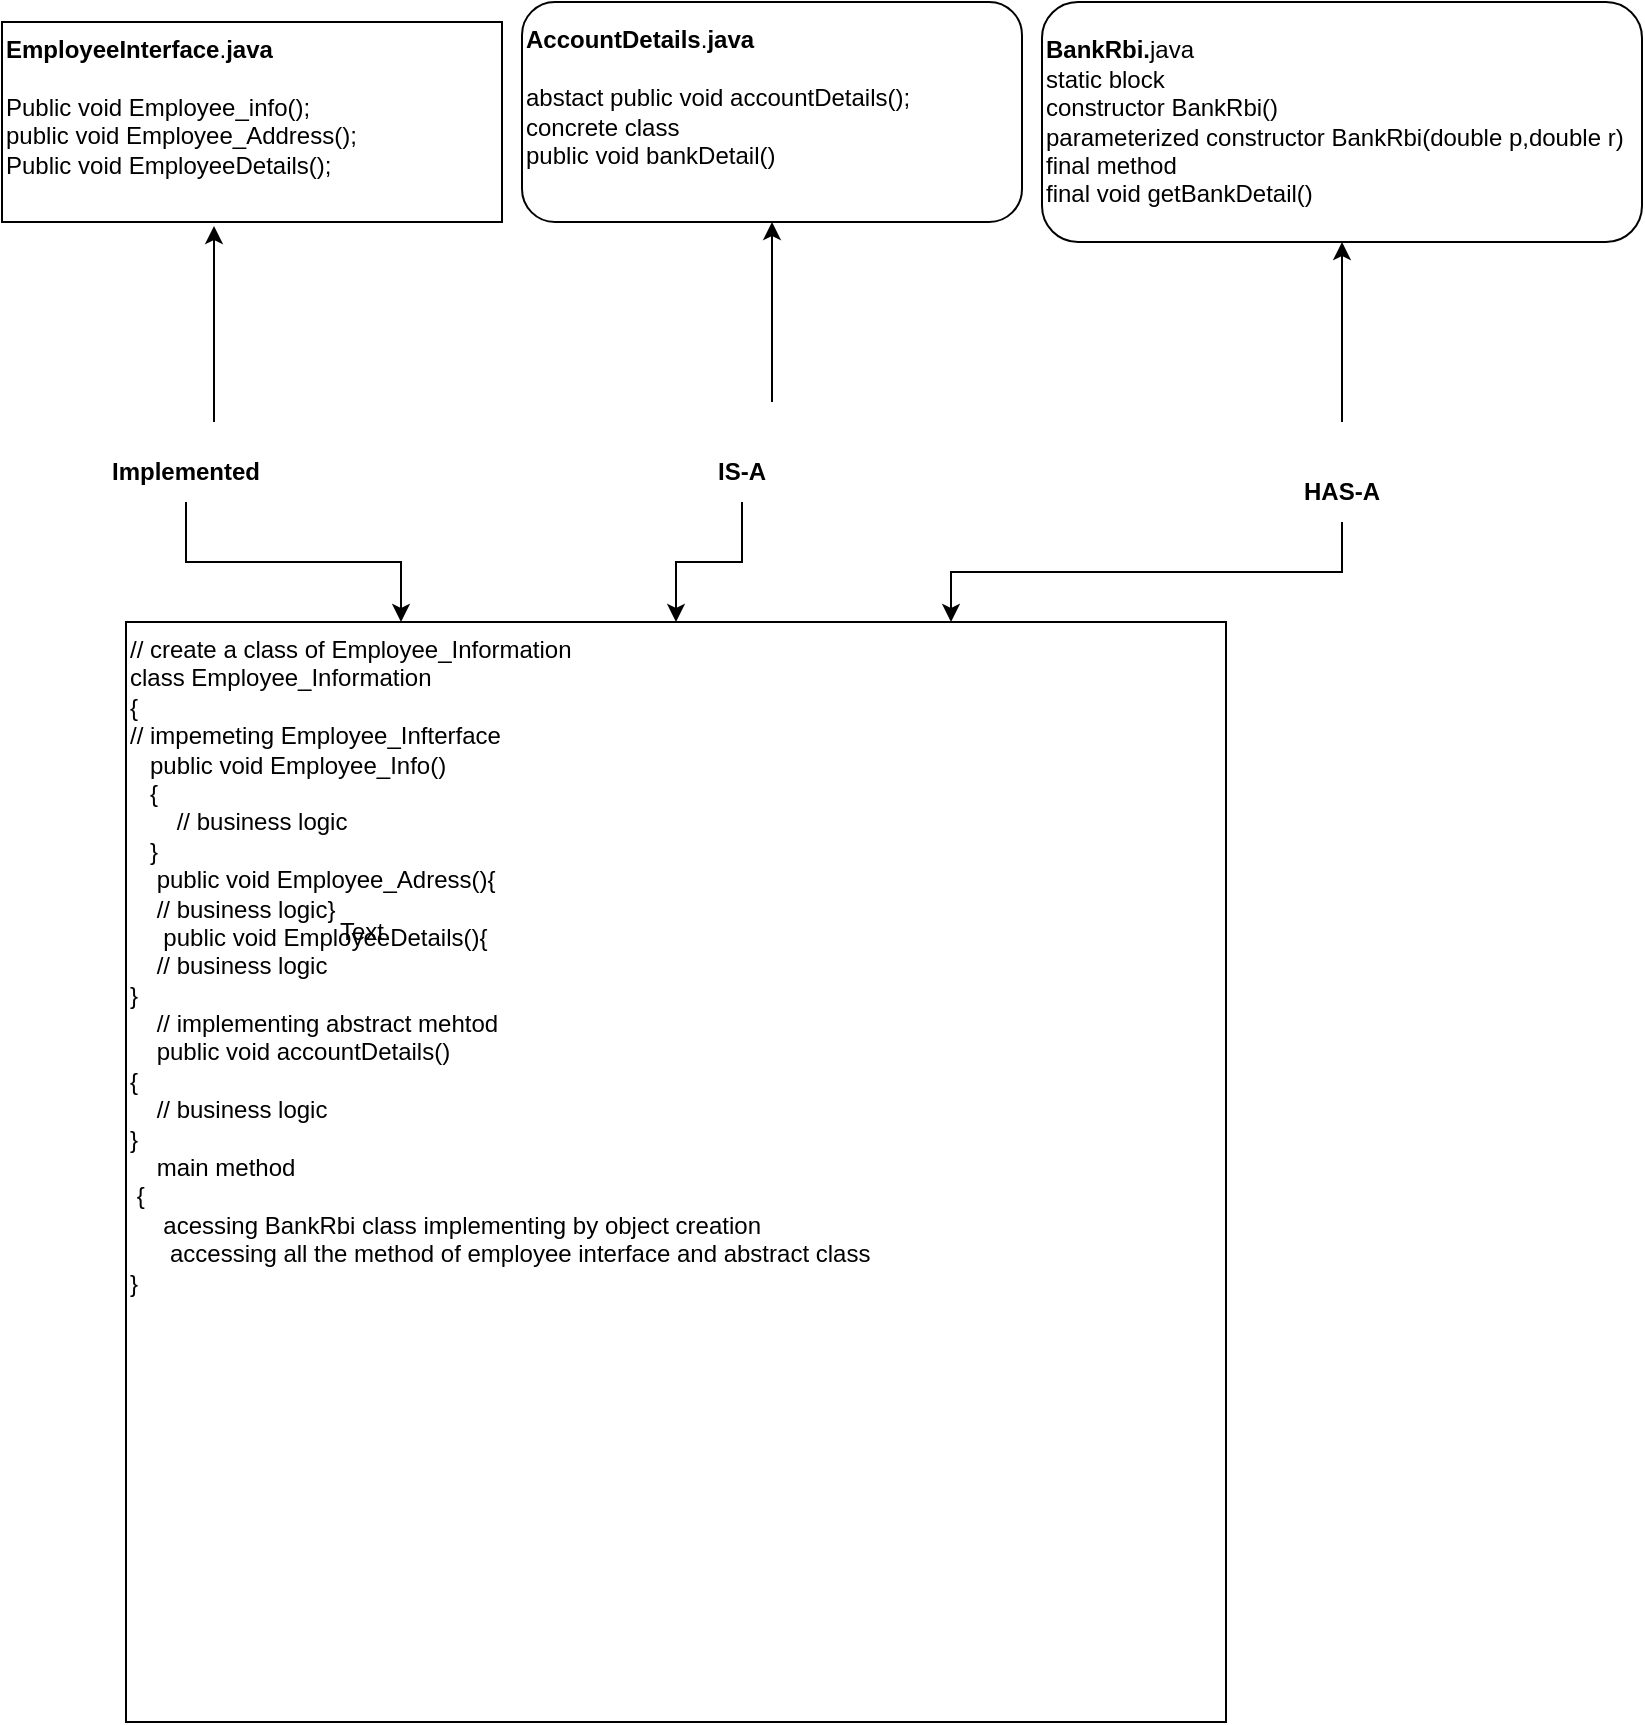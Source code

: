 <mxfile version="24.7.6">
  <diagram name="Page-1" id="WS8-BDc0i_rZHXzA7GtR">
    <mxGraphModel dx="1444" dy="895" grid="1" gridSize="10" guides="1" tooltips="1" connect="1" arrows="1" fold="1" page="1" pageScale="1" pageWidth="850" pageHeight="1100" math="0" shadow="0">
      <root>
        <mxCell id="0" />
        <mxCell id="1" parent="0" />
        <mxCell id="9m2cYU1BHPZYiaqyaieb-2" value="&lt;b&gt;EmployeeInterface&lt;/b&gt;.&lt;b&gt;java&lt;/b&gt;&lt;div&gt;&amp;nbsp;&amp;nbsp;&lt;/div&gt;&lt;div&gt;Public void Employee_info();&lt;/div&gt;&lt;div&gt;public void Employee_Address();&lt;/div&gt;&lt;div&gt;Public void EmployeeDetails();&lt;br&gt;&lt;div&gt;&lt;br&gt;&lt;/div&gt;&lt;/div&gt;" style="rounded=0;whiteSpace=wrap;html=1;align=left;verticalAlign=top;" parent="1" vertex="1">
          <mxGeometry x="90" y="150" width="250" height="100" as="geometry" />
        </mxCell>
        <mxCell id="9m2cYU1BHPZYiaqyaieb-7" value="&lt;div&gt;&lt;b&gt;AccountDetails&lt;/b&gt;.&lt;b&gt;java&lt;/b&gt;&lt;/div&gt;&lt;div&gt;&lt;b&gt;&lt;br&gt;&lt;/b&gt;&lt;div&gt;abstact public void accountDetails();&lt;/div&gt;&lt;div&gt;concrete class&lt;/div&gt;&lt;div&gt;public void bankDetail()&lt;/div&gt;&lt;div&gt;&lt;br&gt;&lt;/div&gt;&lt;/div&gt;" style="rounded=1;whiteSpace=wrap;html=1;align=left;" parent="1" vertex="1">
          <mxGeometry x="350" y="140" width="250" height="110" as="geometry" />
        </mxCell>
        <mxCell id="9m2cYU1BHPZYiaqyaieb-9" value="&lt;b&gt;BankRbi.&lt;/b&gt;java&lt;div&gt;static block&lt;/div&gt;&lt;div&gt;constructor BankRbi()&lt;/div&gt;&lt;div&gt;parameterized constructor BankRbi(double p,double r)&lt;/div&gt;&lt;div&gt;final method&amp;nbsp;&lt;/div&gt;&lt;div&gt;final void getBankDetail()&lt;/div&gt;" style="rounded=1;whiteSpace=wrap;html=1;align=left;" parent="1" vertex="1">
          <mxGeometry x="610" y="140" width="300" height="120" as="geometry" />
        </mxCell>
        <mxCell id="9m2cYU1BHPZYiaqyaieb-11" value="" style="endArrow=classic;html=1;rounded=0;entryX=0.5;entryY=1;entryDx=0;entryDy=0;" parent="1" target="9m2cYU1BHPZYiaqyaieb-7" edge="1">
          <mxGeometry width="50" height="50" relative="1" as="geometry">
            <mxPoint x="475" y="340" as="sourcePoint" />
            <mxPoint x="450" y="230" as="targetPoint" />
          </mxGeometry>
        </mxCell>
        <mxCell id="9m2cYU1BHPZYiaqyaieb-12" value="" style="endArrow=classic;html=1;rounded=0;entryX=0.424;entryY=1.02;entryDx=0;entryDy=0;entryPerimeter=0;" parent="1" target="9m2cYU1BHPZYiaqyaieb-2" edge="1">
          <mxGeometry width="50" height="50" relative="1" as="geometry">
            <mxPoint x="196" y="350" as="sourcePoint" />
            <mxPoint x="450" y="230" as="targetPoint" />
          </mxGeometry>
        </mxCell>
        <mxCell id="74nNFIbeCmRwLUeOMIad-1" value="" style="endArrow=classic;html=1;rounded=0;entryX=0.5;entryY=1;entryDx=0;entryDy=0;" edge="1" parent="1" target="9m2cYU1BHPZYiaqyaieb-9">
          <mxGeometry width="50" height="50" relative="1" as="geometry">
            <mxPoint x="760" y="350" as="sourcePoint" />
            <mxPoint x="410" y="350" as="targetPoint" />
          </mxGeometry>
        </mxCell>
        <mxCell id="74nNFIbeCmRwLUeOMIad-2" value="// create a class of Employee_Information&lt;div&gt;class Employee_Information&lt;/div&gt;&lt;div&gt;{&lt;/div&gt;&lt;div&gt;// impemeting Employee_Infterface&lt;/div&gt;&lt;div&gt;&amp;nbsp; &amp;nbsp;public void Employee_Info()&lt;/div&gt;&lt;div&gt;&amp;nbsp; &amp;nbsp;{&amp;nbsp;&amp;nbsp;&lt;/div&gt;&lt;div&gt;&amp;nbsp; &amp;nbsp; &amp;nbsp; &amp;nbsp;// business logic&lt;/div&gt;&lt;div&gt;&amp;nbsp; &amp;nbsp;}&lt;/div&gt;&lt;div&gt;&amp;nbsp; &amp;nbsp; public void Employee_Adress(){&lt;/div&gt;&lt;div&gt;&amp;nbsp; &amp;nbsp; // business logic}&lt;/div&gt;&lt;div&gt;&amp;nbsp; &amp;nbsp; &amp;nbsp;public void EmployeeDetails(){&lt;/div&gt;&lt;div&gt;&amp;nbsp; &amp;nbsp; // business logic&lt;/div&gt;&lt;div&gt;}&lt;/div&gt;&lt;div&gt;&amp;nbsp; &amp;nbsp; // implementing abstract mehtod&lt;/div&gt;&lt;div&gt;&amp;nbsp; &amp;nbsp; public void accountDetails()&lt;/div&gt;&lt;div&gt;{&lt;/div&gt;&lt;div&gt;&amp;nbsp; &amp;nbsp; // business logic&lt;/div&gt;&lt;div&gt;}&lt;/div&gt;&lt;div&gt;&amp;nbsp; &amp;nbsp; main method&lt;/div&gt;&lt;div&gt;&amp;nbsp;{&lt;/div&gt;&lt;div&gt;&amp;nbsp; &amp;nbsp; &amp;nbsp;acessing BankRbi class implementing by object creation&lt;/div&gt;&lt;div&gt;&amp;nbsp; &amp;nbsp; &amp;nbsp; accessing all the method of employee interface and abstract class&lt;/div&gt;&lt;div&gt;}&lt;/div&gt;&lt;div&gt;&lt;br&gt;&lt;/div&gt;" style="whiteSpace=wrap;html=1;aspect=fixed;verticalAlign=top;align=left;" vertex="1" parent="1">
          <mxGeometry x="152" y="450" width="550" height="550" as="geometry" />
        </mxCell>
        <mxCell id="74nNFIbeCmRwLUeOMIad-4" value="Text" style="text;html=1;align=center;verticalAlign=middle;whiteSpace=wrap;rounded=0;" vertex="1" parent="1">
          <mxGeometry x="240" y="590" width="60" height="30" as="geometry" />
        </mxCell>
        <mxCell id="74nNFIbeCmRwLUeOMIad-7" style="edgeStyle=orthogonalEdgeStyle;rounded=0;orthogonalLoop=1;jettySize=auto;html=1;exitX=0.5;exitY=1;exitDx=0;exitDy=0;entryX=0.25;entryY=0;entryDx=0;entryDy=0;" edge="1" parent="1" source="74nNFIbeCmRwLUeOMIad-6" target="74nNFIbeCmRwLUeOMIad-2">
          <mxGeometry relative="1" as="geometry" />
        </mxCell>
        <mxCell id="74nNFIbeCmRwLUeOMIad-6" value="&lt;b&gt;Implemented&lt;/b&gt;" style="text;html=1;align=center;verticalAlign=middle;whiteSpace=wrap;rounded=0;" vertex="1" parent="1">
          <mxGeometry x="152" y="360" width="60" height="30" as="geometry" />
        </mxCell>
        <mxCell id="74nNFIbeCmRwLUeOMIad-9" value="" style="edgeStyle=orthogonalEdgeStyle;rounded=0;orthogonalLoop=1;jettySize=auto;html=1;" edge="1" parent="1" source="74nNFIbeCmRwLUeOMIad-8" target="74nNFIbeCmRwLUeOMIad-2">
          <mxGeometry relative="1" as="geometry" />
        </mxCell>
        <mxCell id="74nNFIbeCmRwLUeOMIad-8" value="&lt;b&gt;IS-A&lt;/b&gt;" style="text;html=1;align=center;verticalAlign=middle;whiteSpace=wrap;rounded=0;" vertex="1" parent="1">
          <mxGeometry x="430" y="360" width="60" height="30" as="geometry" />
        </mxCell>
        <mxCell id="74nNFIbeCmRwLUeOMIad-11" style="edgeStyle=orthogonalEdgeStyle;rounded=0;orthogonalLoop=1;jettySize=auto;html=1;exitX=0.5;exitY=1;exitDx=0;exitDy=0;entryX=0.75;entryY=0;entryDx=0;entryDy=0;" edge="1" parent="1" source="74nNFIbeCmRwLUeOMIad-10" target="74nNFIbeCmRwLUeOMIad-2">
          <mxGeometry relative="1" as="geometry" />
        </mxCell>
        <mxCell id="74nNFIbeCmRwLUeOMIad-10" value="HAS-A" style="text;html=1;align=center;verticalAlign=middle;whiteSpace=wrap;rounded=0;fontStyle=1" vertex="1" parent="1">
          <mxGeometry x="690" y="370" width="140" height="30" as="geometry" />
        </mxCell>
      </root>
    </mxGraphModel>
  </diagram>
</mxfile>
